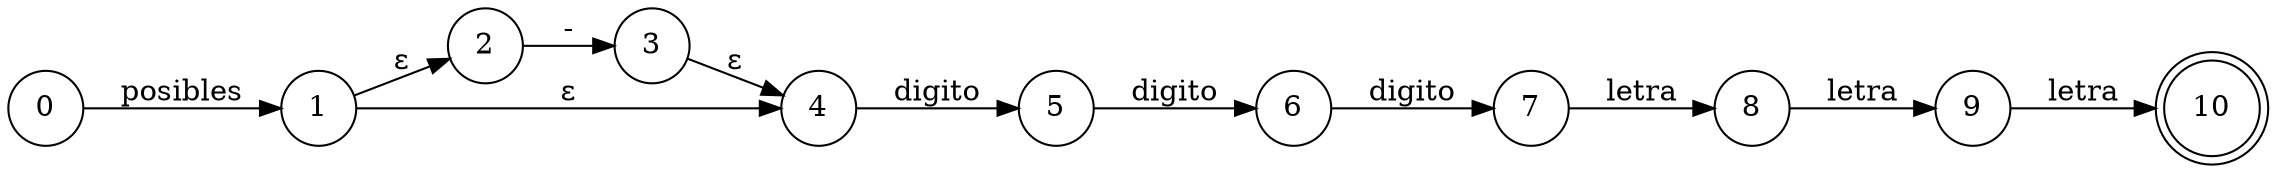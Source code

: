 digraph afd {
rankdir=LR;
node [shape=circle];
"0"->"1"[label="posibles"]
"1"->"2"[label="ε"]
"1"->"4"[label="ε"]
"2"->"3"[label="-"]
"3"->"4"[label="ε"]
"4"->"5"[label="digito"]
"5"->"6"[label="digito"]
"6"->"7"[label="digito"]
"7"->"8"[label="letra"]
"8"->"9"[label="letra"]
"9"->"10"[label="letra"]
10[shape=doublecircle,label=10]
}